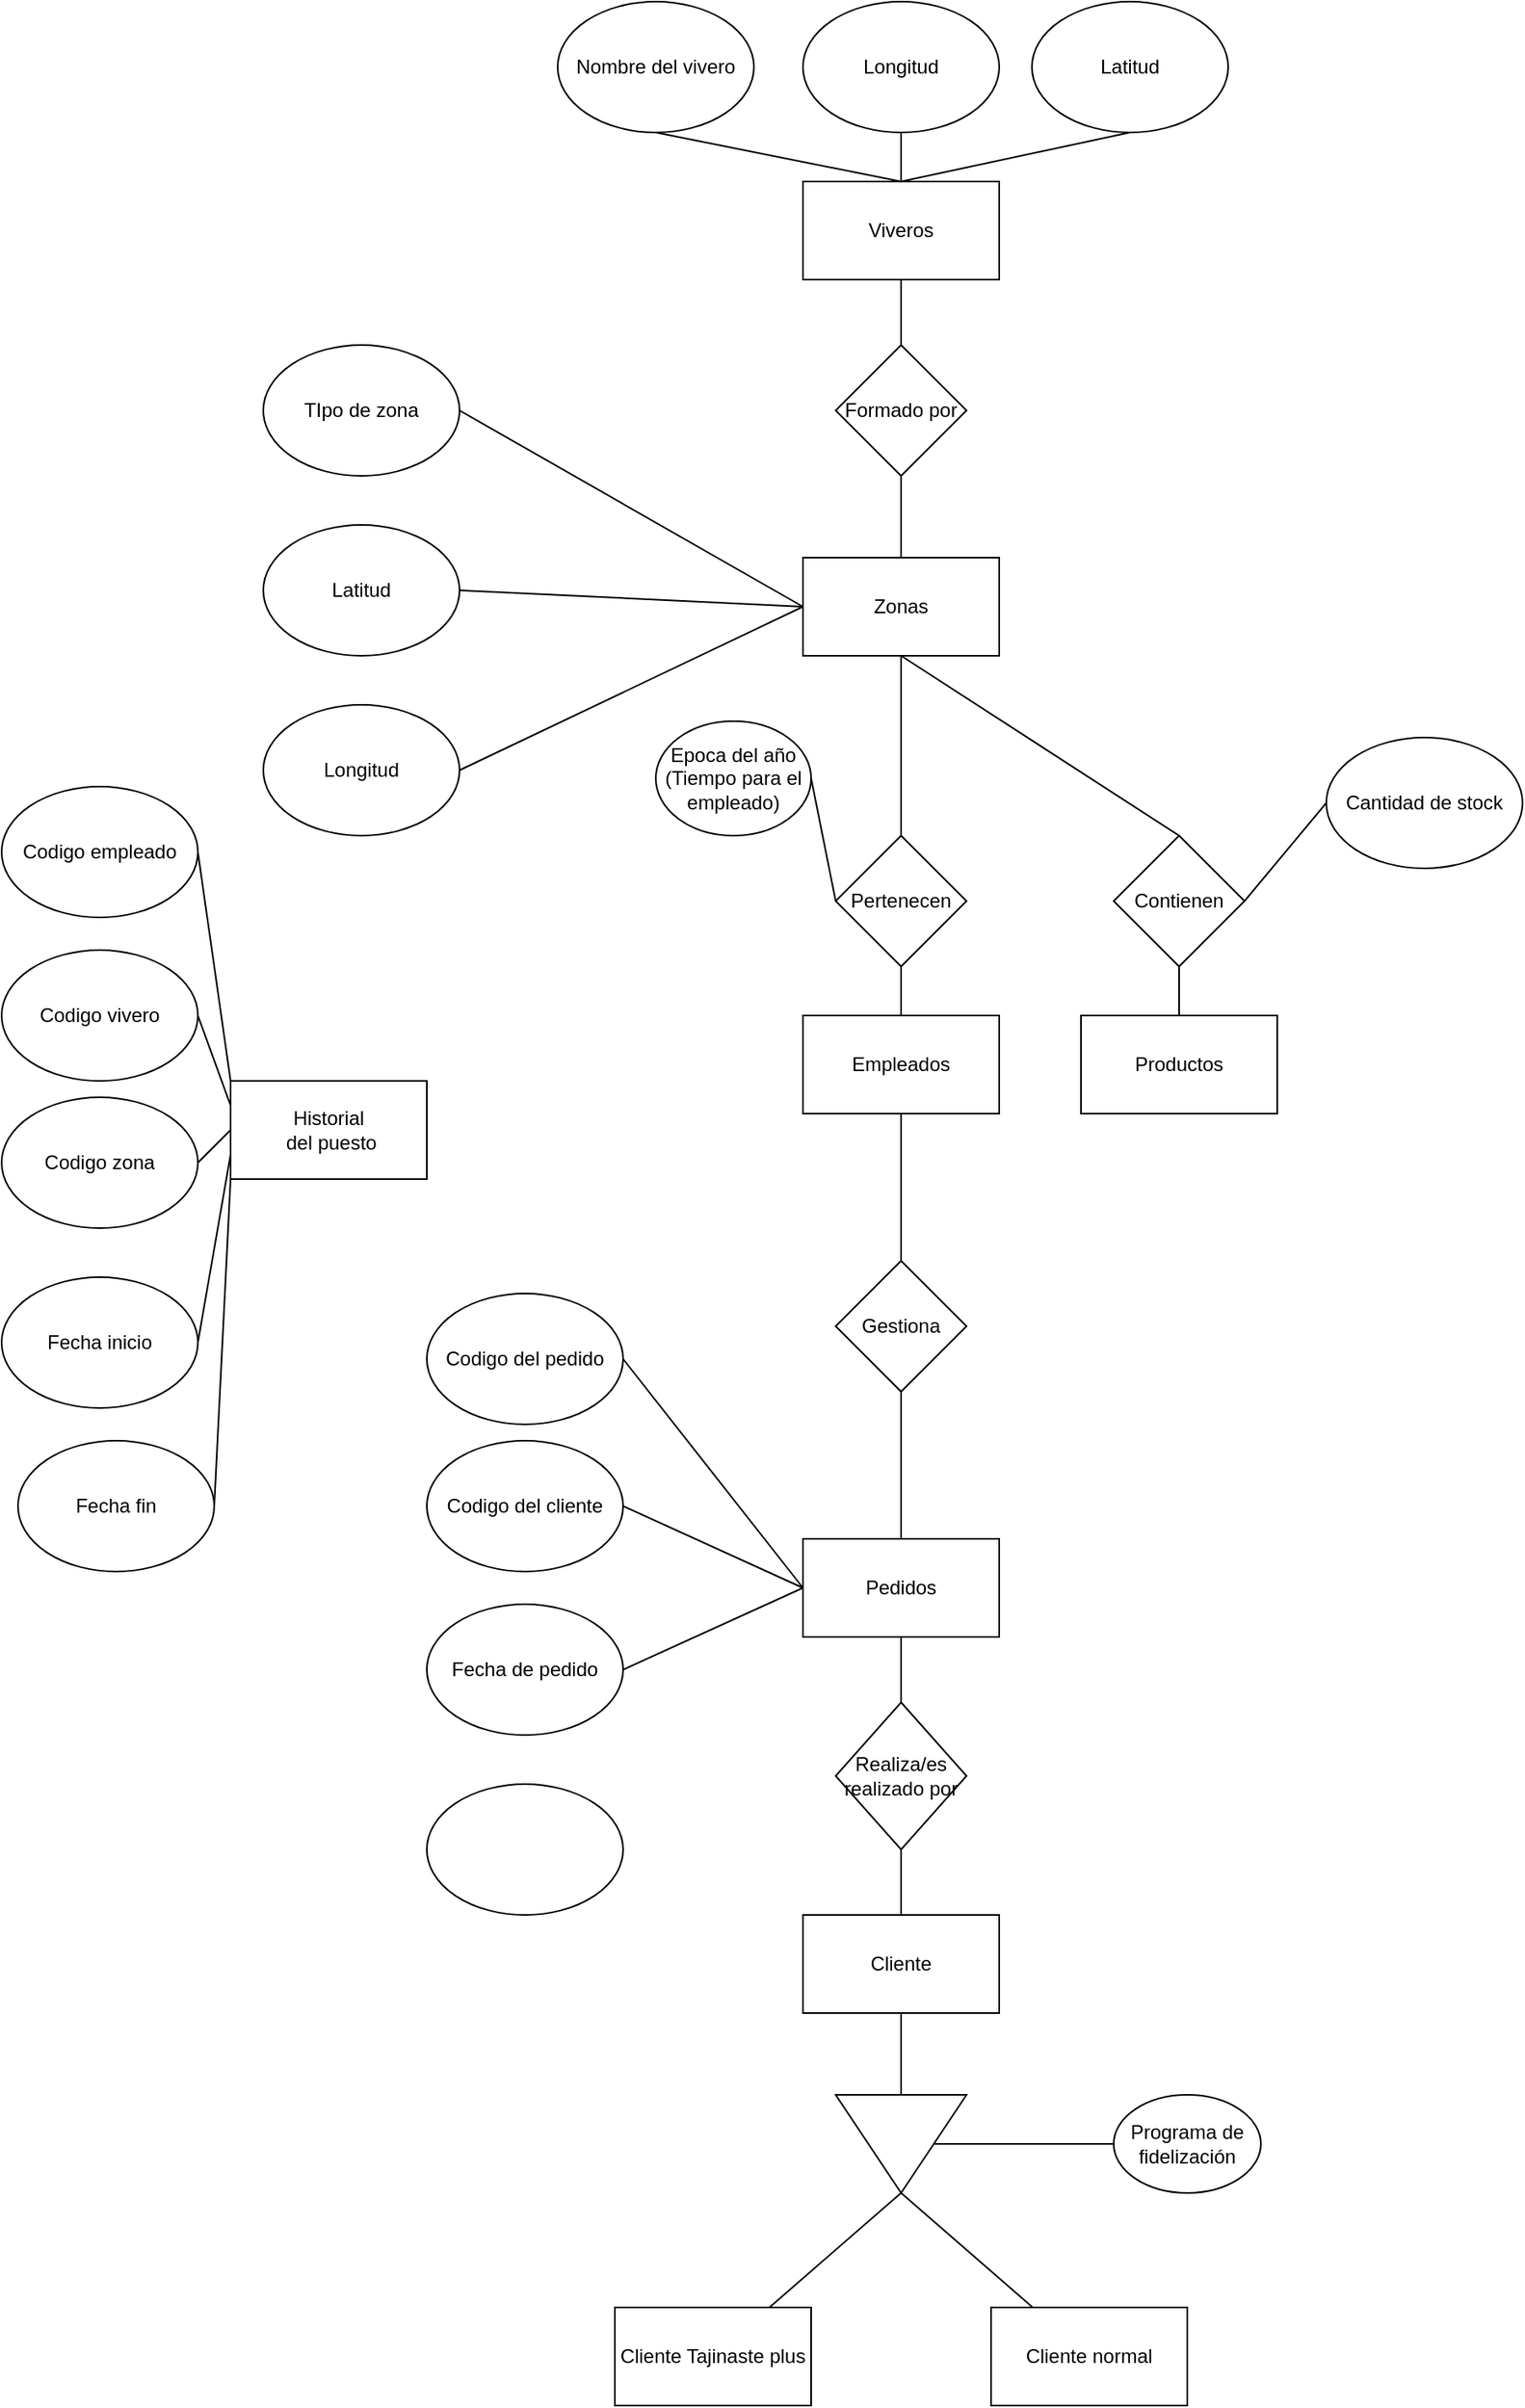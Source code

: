 <mxfile version="24.7.16">
  <diagram name="Página-1" id="WWXiJj1MSgyRQa4lGWCr">
    <mxGraphModel dx="849" dy="3480" grid="1" gridSize="10" guides="1" tooltips="1" connect="1" arrows="1" fold="1" page="1" pageScale="1" pageWidth="1654" pageHeight="2336" math="0" shadow="0">
      <root>
        <mxCell id="0" />
        <mxCell id="1" parent="0" />
        <mxCell id="anIOv-3ZnQQNNAZr-zLw-1" value="&lt;div&gt;Zonas&lt;/div&gt;" style="rounded=0;whiteSpace=wrap;html=1;" vertex="1" parent="1">
          <mxGeometry x="490" y="270" width="120" height="60" as="geometry" />
        </mxCell>
        <mxCell id="anIOv-3ZnQQNNAZr-zLw-2" value="Latitud" style="ellipse;whiteSpace=wrap;html=1;" vertex="1" parent="1">
          <mxGeometry x="160" y="250" width="120" height="80" as="geometry" />
        </mxCell>
        <mxCell id="anIOv-3ZnQQNNAZr-zLw-3" value="Longitud" style="ellipse;whiteSpace=wrap;html=1;" vertex="1" parent="1">
          <mxGeometry x="160" y="360" width="120" height="80" as="geometry" />
        </mxCell>
        <mxCell id="anIOv-3ZnQQNNAZr-zLw-4" value="Empleados" style="rounded=0;whiteSpace=wrap;html=1;" vertex="1" parent="1">
          <mxGeometry x="490" y="550" width="120" height="60" as="geometry" />
        </mxCell>
        <mxCell id="anIOv-3ZnQQNNAZr-zLw-5" value="&lt;div&gt;Pertenecen&lt;/div&gt;" style="rhombus;whiteSpace=wrap;html=1;" vertex="1" parent="1">
          <mxGeometry x="510" y="440" width="80" height="80" as="geometry" />
        </mxCell>
        <mxCell id="anIOv-3ZnQQNNAZr-zLw-6" value="" style="endArrow=none;html=1;rounded=0;entryX=0.5;entryY=1;entryDx=0;entryDy=0;exitX=0.5;exitY=0;exitDx=0;exitDy=0;" edge="1" parent="1" source="anIOv-3ZnQQNNAZr-zLw-5" target="anIOv-3ZnQQNNAZr-zLw-1">
          <mxGeometry width="50" height="50" relative="1" as="geometry">
            <mxPoint x="410" y="500" as="sourcePoint" />
            <mxPoint x="460" y="450" as="targetPoint" />
          </mxGeometry>
        </mxCell>
        <mxCell id="anIOv-3ZnQQNNAZr-zLw-7" value="" style="endArrow=none;html=1;rounded=0;exitX=0.5;exitY=1;exitDx=0;exitDy=0;entryX=0.5;entryY=0;entryDx=0;entryDy=0;" edge="1" parent="1" source="anIOv-3ZnQQNNAZr-zLw-5" target="anIOv-3ZnQQNNAZr-zLw-4">
          <mxGeometry width="50" height="50" relative="1" as="geometry">
            <mxPoint x="410" y="500" as="sourcePoint" />
            <mxPoint x="460" y="450" as="targetPoint" />
          </mxGeometry>
        </mxCell>
        <mxCell id="anIOv-3ZnQQNNAZr-zLw-8" value="Viveros" style="rounded=0;whiteSpace=wrap;html=1;" vertex="1" parent="1">
          <mxGeometry x="490" y="40" width="120" height="60" as="geometry" />
        </mxCell>
        <mxCell id="anIOv-3ZnQQNNAZr-zLw-9" value="Formado por" style="rhombus;whiteSpace=wrap;html=1;" vertex="1" parent="1">
          <mxGeometry x="510" y="140" width="80" height="80" as="geometry" />
        </mxCell>
        <mxCell id="anIOv-3ZnQQNNAZr-zLw-10" value="" style="endArrow=none;html=1;rounded=0;entryX=0.5;entryY=1;entryDx=0;entryDy=0;" edge="1" parent="1" target="anIOv-3ZnQQNNAZr-zLw-8">
          <mxGeometry width="50" height="50" relative="1" as="geometry">
            <mxPoint x="550" y="140" as="sourcePoint" />
            <mxPoint x="600" y="450" as="targetPoint" />
          </mxGeometry>
        </mxCell>
        <mxCell id="anIOv-3ZnQQNNAZr-zLw-11" value="" style="endArrow=none;html=1;rounded=0;entryX=0.5;entryY=0;entryDx=0;entryDy=0;exitX=0.5;exitY=1;exitDx=0;exitDy=0;" edge="1" parent="1" source="anIOv-3ZnQQNNAZr-zLw-9" target="anIOv-3ZnQQNNAZr-zLw-1">
          <mxGeometry width="50" height="50" relative="1" as="geometry">
            <mxPoint x="550" y="500" as="sourcePoint" />
            <mxPoint x="600" y="450" as="targetPoint" />
          </mxGeometry>
        </mxCell>
        <mxCell id="anIOv-3ZnQQNNAZr-zLw-12" value="TIpo de zona" style="ellipse;whiteSpace=wrap;html=1;" vertex="1" parent="1">
          <mxGeometry x="160" y="140" width="120" height="80" as="geometry" />
        </mxCell>
        <mxCell id="anIOv-3ZnQQNNAZr-zLw-13" value="&lt;div&gt;Productos&lt;/div&gt;" style="rounded=0;whiteSpace=wrap;html=1;" vertex="1" parent="1">
          <mxGeometry x="660" y="550" width="120" height="60" as="geometry" />
        </mxCell>
        <mxCell id="anIOv-3ZnQQNNAZr-zLw-14" value="Contienen" style="rhombus;whiteSpace=wrap;html=1;" vertex="1" parent="1">
          <mxGeometry x="680" y="440" width="80" height="80" as="geometry" />
        </mxCell>
        <mxCell id="anIOv-3ZnQQNNAZr-zLw-15" value="" style="endArrow=none;html=1;rounded=0;entryX=0.5;entryY=1;entryDx=0;entryDy=0;exitX=0.5;exitY=0;exitDx=0;exitDy=0;" edge="1" parent="1" source="anIOv-3ZnQQNNAZr-zLw-14" target="anIOv-3ZnQQNNAZr-zLw-1">
          <mxGeometry width="50" height="50" relative="1" as="geometry">
            <mxPoint x="550" y="500" as="sourcePoint" />
            <mxPoint x="600" y="450" as="targetPoint" />
          </mxGeometry>
        </mxCell>
        <mxCell id="anIOv-3ZnQQNNAZr-zLw-16" value="" style="endArrow=none;html=1;rounded=0;exitX=0.5;exitY=1;exitDx=0;exitDy=0;entryX=0.5;entryY=0;entryDx=0;entryDy=0;" edge="1" parent="1" source="anIOv-3ZnQQNNAZr-zLw-14" target="anIOv-3ZnQQNNAZr-zLw-13">
          <mxGeometry width="50" height="50" relative="1" as="geometry">
            <mxPoint x="550" y="500" as="sourcePoint" />
            <mxPoint x="600" y="450" as="targetPoint" />
          </mxGeometry>
        </mxCell>
        <mxCell id="anIOv-3ZnQQNNAZr-zLw-17" value="Cantidad de stock" style="ellipse;whiteSpace=wrap;html=1;" vertex="1" parent="1">
          <mxGeometry x="810" y="380" width="120" height="80" as="geometry" />
        </mxCell>
        <mxCell id="anIOv-3ZnQQNNAZr-zLw-18" value="&lt;div&gt;Cliente&lt;/div&gt;" style="rounded=0;whiteSpace=wrap;html=1;" vertex="1" parent="1">
          <mxGeometry x="490" y="1100" width="120" height="60" as="geometry" />
        </mxCell>
        <mxCell id="anIOv-3ZnQQNNAZr-zLw-20" value="&lt;div&gt;Historial&lt;/div&gt;&lt;div&gt;&amp;nbsp;del puesto&lt;/div&gt;" style="rounded=0;whiteSpace=wrap;html=1;" vertex="1" parent="1">
          <mxGeometry x="140" y="590" width="120" height="60" as="geometry" />
        </mxCell>
        <mxCell id="anIOv-3ZnQQNNAZr-zLw-33" value="Codigo empleado" style="ellipse;whiteSpace=wrap;html=1;" vertex="1" parent="1">
          <mxGeometry y="410" width="120" height="80" as="geometry" />
        </mxCell>
        <mxCell id="anIOv-3ZnQQNNAZr-zLw-34" value="&lt;div&gt;Codigo vivero&lt;/div&gt;" style="ellipse;whiteSpace=wrap;html=1;" vertex="1" parent="1">
          <mxGeometry y="510" width="120" height="80" as="geometry" />
        </mxCell>
        <mxCell id="anIOv-3ZnQQNNAZr-zLw-35" value="Codigo zona" style="ellipse;whiteSpace=wrap;html=1;" vertex="1" parent="1">
          <mxGeometry y="600" width="120" height="80" as="geometry" />
        </mxCell>
        <mxCell id="anIOv-3ZnQQNNAZr-zLw-36" value="&lt;div&gt;Fecha inicio&lt;br&gt;&lt;/div&gt;" style="ellipse;whiteSpace=wrap;html=1;" vertex="1" parent="1">
          <mxGeometry y="710" width="120" height="80" as="geometry" />
        </mxCell>
        <mxCell id="anIOv-3ZnQQNNAZr-zLw-37" value="Fecha fin" style="ellipse;whiteSpace=wrap;html=1;" vertex="1" parent="1">
          <mxGeometry x="10" y="810" width="120" height="80" as="geometry" />
        </mxCell>
        <mxCell id="anIOv-3ZnQQNNAZr-zLw-38" value="" style="endArrow=none;html=1;rounded=0;exitX=1;exitY=0.5;exitDx=0;exitDy=0;entryX=0;entryY=0;entryDx=0;entryDy=0;" edge="1" parent="1" source="anIOv-3ZnQQNNAZr-zLw-33" target="anIOv-3ZnQQNNAZr-zLw-20">
          <mxGeometry width="50" height="50" relative="1" as="geometry">
            <mxPoint x="140" y="580" as="sourcePoint" />
            <mxPoint x="190" y="530" as="targetPoint" />
          </mxGeometry>
        </mxCell>
        <mxCell id="anIOv-3ZnQQNNAZr-zLw-39" value="" style="endArrow=none;html=1;rounded=0;exitX=1;exitY=0.5;exitDx=0;exitDy=0;entryX=0;entryY=0.25;entryDx=0;entryDy=0;" edge="1" parent="1" source="anIOv-3ZnQQNNAZr-zLw-34" target="anIOv-3ZnQQNNAZr-zLw-20">
          <mxGeometry width="50" height="50" relative="1" as="geometry">
            <mxPoint x="120" y="460" as="sourcePoint" />
            <mxPoint x="180" y="560" as="targetPoint" />
          </mxGeometry>
        </mxCell>
        <mxCell id="anIOv-3ZnQQNNAZr-zLw-40" value="" style="endArrow=none;html=1;rounded=0;exitX=1;exitY=0.5;exitDx=0;exitDy=0;entryX=0;entryY=0.5;entryDx=0;entryDy=0;" edge="1" parent="1" source="anIOv-3ZnQQNNAZr-zLw-35" target="anIOv-3ZnQQNNAZr-zLw-20">
          <mxGeometry width="50" height="50" relative="1" as="geometry">
            <mxPoint x="130" y="470" as="sourcePoint" />
            <mxPoint x="190" y="570" as="targetPoint" />
          </mxGeometry>
        </mxCell>
        <mxCell id="anIOv-3ZnQQNNAZr-zLw-41" value="" style="endArrow=none;html=1;rounded=0;exitX=1;exitY=0.5;exitDx=0;exitDy=0;entryX=0;entryY=0.75;entryDx=0;entryDy=0;" edge="1" parent="1" source="anIOv-3ZnQQNNAZr-zLw-36" target="anIOv-3ZnQQNNAZr-zLw-20">
          <mxGeometry width="50" height="50" relative="1" as="geometry">
            <mxPoint x="140" y="480" as="sourcePoint" />
            <mxPoint x="200" y="580" as="targetPoint" />
          </mxGeometry>
        </mxCell>
        <mxCell id="anIOv-3ZnQQNNAZr-zLw-43" value="" style="triangle;whiteSpace=wrap;html=1;direction=south;" vertex="1" parent="1">
          <mxGeometry x="510" y="1210" width="80" height="60" as="geometry" />
        </mxCell>
        <mxCell id="anIOv-3ZnQQNNAZr-zLw-44" value="" style="endArrow=none;html=1;rounded=0;exitX=0.5;exitY=1;exitDx=0;exitDy=0;entryX=0;entryY=0.5;entryDx=0;entryDy=0;" edge="1" parent="1" source="anIOv-3ZnQQNNAZr-zLw-18" target="anIOv-3ZnQQNNAZr-zLw-43">
          <mxGeometry width="50" height="50" relative="1" as="geometry">
            <mxPoint x="545" y="1080" as="sourcePoint" />
            <mxPoint x="595" y="1030" as="targetPoint" />
          </mxGeometry>
        </mxCell>
        <mxCell id="anIOv-3ZnQQNNAZr-zLw-45" value="" style="endArrow=none;html=1;rounded=0;exitX=1;exitY=0.5;exitDx=0;exitDy=0;" edge="1" parent="1" source="anIOv-3ZnQQNNAZr-zLw-43" target="anIOv-3ZnQQNNAZr-zLw-48">
          <mxGeometry width="50" height="50" relative="1" as="geometry">
            <mxPoint x="545" y="1140" as="sourcePoint" />
            <mxPoint x="465" y="1280" as="targetPoint" />
          </mxGeometry>
        </mxCell>
        <mxCell id="anIOv-3ZnQQNNAZr-zLw-46" value="" style="endArrow=none;html=1;rounded=0;exitX=1;exitY=0.5;exitDx=0;exitDy=0;" edge="1" parent="1" source="anIOv-3ZnQQNNAZr-zLw-43" target="anIOv-3ZnQQNNAZr-zLw-47">
          <mxGeometry width="50" height="50" relative="1" as="geometry">
            <mxPoint x="545" y="1140" as="sourcePoint" />
            <mxPoint x="625" y="1270" as="targetPoint" />
          </mxGeometry>
        </mxCell>
        <mxCell id="anIOv-3ZnQQNNAZr-zLw-47" value="Cliente normal" style="rounded=0;whiteSpace=wrap;html=1;" vertex="1" parent="1">
          <mxGeometry x="605" y="1340" width="120" height="60" as="geometry" />
        </mxCell>
        <mxCell id="anIOv-3ZnQQNNAZr-zLw-48" value="Cliente Tajinaste plus" style="rounded=0;whiteSpace=wrap;html=1;" vertex="1" parent="1">
          <mxGeometry x="375" y="1340" width="120" height="60" as="geometry" />
        </mxCell>
        <mxCell id="anIOv-3ZnQQNNAZr-zLw-49" value="Gestiona" style="rhombus;whiteSpace=wrap;html=1;" vertex="1" parent="1">
          <mxGeometry x="510" y="700" width="80" height="80" as="geometry" />
        </mxCell>
        <mxCell id="anIOv-3ZnQQNNAZr-zLw-50" value="" style="endArrow=none;html=1;rounded=0;exitX=0.5;exitY=1;exitDx=0;exitDy=0;entryX=0.5;entryY=0;entryDx=0;entryDy=0;" edge="1" parent="1" source="anIOv-3ZnQQNNAZr-zLw-4" target="anIOv-3ZnQQNNAZr-zLw-49">
          <mxGeometry width="50" height="50" relative="1" as="geometry">
            <mxPoint x="550" y="910" as="sourcePoint" />
            <mxPoint x="600" y="860" as="targetPoint" />
          </mxGeometry>
        </mxCell>
        <mxCell id="anIOv-3ZnQQNNAZr-zLw-51" value="&lt;div&gt;Pedidos&lt;/div&gt;" style="rounded=0;whiteSpace=wrap;html=1;" vertex="1" parent="1">
          <mxGeometry x="490" y="870" width="120" height="60" as="geometry" />
        </mxCell>
        <mxCell id="anIOv-3ZnQQNNAZr-zLw-52" value="" style="endArrow=none;html=1;rounded=0;exitX=0.5;exitY=1;exitDx=0;exitDy=0;entryX=0.5;entryY=0;entryDx=0;entryDy=0;" edge="1" parent="1" source="anIOv-3ZnQQNNAZr-zLw-49" target="anIOv-3ZnQQNNAZr-zLw-51">
          <mxGeometry width="50" height="50" relative="1" as="geometry">
            <mxPoint x="550" y="910" as="sourcePoint" />
            <mxPoint x="600" y="860" as="targetPoint" />
          </mxGeometry>
        </mxCell>
        <mxCell id="anIOv-3ZnQQNNAZr-zLw-53" value="Realiza/es realizado por" style="rhombus;whiteSpace=wrap;html=1;" vertex="1" parent="1">
          <mxGeometry x="510" y="970" width="80" height="90" as="geometry" />
        </mxCell>
        <mxCell id="anIOv-3ZnQQNNAZr-zLw-54" value="" style="endArrow=none;html=1;rounded=0;exitX=0.5;exitY=1;exitDx=0;exitDy=0;" edge="1" parent="1" source="anIOv-3ZnQQNNAZr-zLw-51" target="anIOv-3ZnQQNNAZr-zLw-53">
          <mxGeometry width="50" height="50" relative="1" as="geometry">
            <mxPoint x="550" y="1010" as="sourcePoint" />
            <mxPoint x="600" y="960" as="targetPoint" />
          </mxGeometry>
        </mxCell>
        <mxCell id="anIOv-3ZnQQNNAZr-zLw-55" value="" style="endArrow=none;html=1;rounded=0;exitX=0.5;exitY=1;exitDx=0;exitDy=0;entryX=0.5;entryY=0;entryDx=0;entryDy=0;" edge="1" parent="1" source="anIOv-3ZnQQNNAZr-zLw-53" target="anIOv-3ZnQQNNAZr-zLw-18">
          <mxGeometry width="50" height="50" relative="1" as="geometry">
            <mxPoint x="550" y="1010" as="sourcePoint" />
            <mxPoint x="600" y="960" as="targetPoint" />
          </mxGeometry>
        </mxCell>
        <mxCell id="anIOv-3ZnQQNNAZr-zLw-57" value="" style="endArrow=none;html=1;rounded=0;exitX=1;exitY=0.5;exitDx=0;exitDy=0;entryX=0;entryY=0.5;entryDx=0;entryDy=0;" edge="1" parent="1" source="anIOv-3ZnQQNNAZr-zLw-12" target="anIOv-3ZnQQNNAZr-zLw-1">
          <mxGeometry width="50" height="50" relative="1" as="geometry">
            <mxPoint x="420" y="470" as="sourcePoint" />
            <mxPoint x="470" y="420" as="targetPoint" />
          </mxGeometry>
        </mxCell>
        <mxCell id="anIOv-3ZnQQNNAZr-zLw-58" value="" style="endArrow=none;html=1;rounded=0;exitX=1;exitY=0.5;exitDx=0;exitDy=0;entryX=0;entryY=0.5;entryDx=0;entryDy=0;" edge="1" parent="1" source="anIOv-3ZnQQNNAZr-zLw-2" target="anIOv-3ZnQQNNAZr-zLw-1">
          <mxGeometry width="50" height="50" relative="1" as="geometry">
            <mxPoint x="420" y="470" as="sourcePoint" />
            <mxPoint x="470" y="420" as="targetPoint" />
          </mxGeometry>
        </mxCell>
        <mxCell id="anIOv-3ZnQQNNAZr-zLw-59" value="" style="endArrow=none;html=1;rounded=0;exitX=1;exitY=0.5;exitDx=0;exitDy=0;entryX=0;entryY=0.5;entryDx=0;entryDy=0;" edge="1" parent="1" source="anIOv-3ZnQQNNAZr-zLw-3" target="anIOv-3ZnQQNNAZr-zLw-1">
          <mxGeometry width="50" height="50" relative="1" as="geometry">
            <mxPoint x="420" y="470" as="sourcePoint" />
            <mxPoint x="470" y="420" as="targetPoint" />
          </mxGeometry>
        </mxCell>
        <mxCell id="anIOv-3ZnQQNNAZr-zLw-60" value="Latitud" style="ellipse;whiteSpace=wrap;html=1;" vertex="1" parent="1">
          <mxGeometry x="630" y="-70" width="120" height="80" as="geometry" />
        </mxCell>
        <mxCell id="anIOv-3ZnQQNNAZr-zLw-61" value="Longitud" style="ellipse;whiteSpace=wrap;html=1;" vertex="1" parent="1">
          <mxGeometry x="490" y="-70" width="120" height="80" as="geometry" />
        </mxCell>
        <mxCell id="anIOv-3ZnQQNNAZr-zLw-62" value="" style="endArrow=none;html=1;rounded=0;exitX=0.5;exitY=1;exitDx=0;exitDy=0;entryX=0.5;entryY=0;entryDx=0;entryDy=0;" edge="1" parent="1" source="anIOv-3ZnQQNNAZr-zLw-61" target="anIOv-3ZnQQNNAZr-zLw-8">
          <mxGeometry width="50" height="50" relative="1" as="geometry">
            <mxPoint x="530" y="400" as="sourcePoint" />
            <mxPoint x="580" y="350" as="targetPoint" />
          </mxGeometry>
        </mxCell>
        <mxCell id="anIOv-3ZnQQNNAZr-zLw-63" value="" style="endArrow=none;html=1;rounded=0;exitX=0.5;exitY=1;exitDx=0;exitDy=0;entryX=0.5;entryY=0;entryDx=0;entryDy=0;" edge="1" parent="1" source="anIOv-3ZnQQNNAZr-zLw-60" target="anIOv-3ZnQQNNAZr-zLw-8">
          <mxGeometry width="50" height="50" relative="1" as="geometry">
            <mxPoint x="560" y="20" as="sourcePoint" />
            <mxPoint x="560" y="50" as="targetPoint" />
          </mxGeometry>
        </mxCell>
        <mxCell id="anIOv-3ZnQQNNAZr-zLw-64" value="&lt;div&gt;Nombre del vivero&lt;/div&gt;" style="ellipse;whiteSpace=wrap;html=1;" vertex="1" parent="1">
          <mxGeometry x="340" y="-70" width="120" height="80" as="geometry" />
        </mxCell>
        <mxCell id="anIOv-3ZnQQNNAZr-zLw-65" value="" style="endArrow=none;html=1;rounded=0;exitX=0.5;exitY=1;exitDx=0;exitDy=0;entryX=0.5;entryY=0;entryDx=0;entryDy=0;" edge="1" parent="1" source="anIOv-3ZnQQNNAZr-zLw-64" target="anIOv-3ZnQQNNAZr-zLw-8">
          <mxGeometry width="50" height="50" relative="1" as="geometry">
            <mxPoint x="560" y="20" as="sourcePoint" />
            <mxPoint x="560" y="50" as="targetPoint" />
          </mxGeometry>
        </mxCell>
        <mxCell id="anIOv-3ZnQQNNAZr-zLw-66" value="Programa de fidelización " style="ellipse;whiteSpace=wrap;html=1;" vertex="1" parent="1">
          <mxGeometry x="680" y="1210" width="90" height="60" as="geometry" />
        </mxCell>
        <mxCell id="anIOv-3ZnQQNNAZr-zLw-67" value="" style="endArrow=none;html=1;rounded=0;exitX=0.5;exitY=0;exitDx=0;exitDy=0;entryX=0;entryY=0.5;entryDx=0;entryDy=0;" edge="1" parent="1" source="anIOv-3ZnQQNNAZr-zLw-43" target="anIOv-3ZnQQNNAZr-zLw-66">
          <mxGeometry width="50" height="50" relative="1" as="geometry">
            <mxPoint x="530" y="970" as="sourcePoint" />
            <mxPoint x="580" y="920" as="targetPoint" />
          </mxGeometry>
        </mxCell>
        <mxCell id="anIOv-3ZnQQNNAZr-zLw-68" value="" style="endArrow=none;html=1;rounded=0;entryX=0;entryY=0.5;entryDx=0;entryDy=0;" edge="1" parent="1" target="anIOv-3ZnQQNNAZr-zLw-17">
          <mxGeometry width="50" height="50" relative="1" as="geometry">
            <mxPoint x="760" y="480" as="sourcePoint" />
            <mxPoint x="580" y="640" as="targetPoint" />
          </mxGeometry>
        </mxCell>
        <mxCell id="anIOv-3ZnQQNNAZr-zLw-69" value="Codigo del pedido" style="ellipse;whiteSpace=wrap;html=1;" vertex="1" parent="1">
          <mxGeometry x="260" y="720" width="120" height="80" as="geometry" />
        </mxCell>
        <mxCell id="anIOv-3ZnQQNNAZr-zLw-70" value="Codigo del cliente" style="ellipse;whiteSpace=wrap;html=1;" vertex="1" parent="1">
          <mxGeometry x="260" y="810" width="120" height="80" as="geometry" />
        </mxCell>
        <mxCell id="anIOv-3ZnQQNNAZr-zLw-71" value="Fecha de pedido" style="ellipse;whiteSpace=wrap;html=1;" vertex="1" parent="1">
          <mxGeometry x="260" y="910" width="120" height="80" as="geometry" />
        </mxCell>
        <mxCell id="anIOv-3ZnQQNNAZr-zLw-72" value="" style="ellipse;whiteSpace=wrap;html=1;" vertex="1" parent="1">
          <mxGeometry x="260" y="1020" width="120" height="80" as="geometry" />
        </mxCell>
        <mxCell id="anIOv-3ZnQQNNAZr-zLw-73" value="" style="endArrow=none;html=1;rounded=0;exitX=1;exitY=0.5;exitDx=0;exitDy=0;entryX=0;entryY=0.5;entryDx=0;entryDy=0;" edge="1" parent="1" source="anIOv-3ZnQQNNAZr-zLw-69" target="anIOv-3ZnQQNNAZr-zLw-51">
          <mxGeometry width="50" height="50" relative="1" as="geometry">
            <mxPoint x="530" y="970" as="sourcePoint" />
            <mxPoint x="580" y="920" as="targetPoint" />
          </mxGeometry>
        </mxCell>
        <mxCell id="anIOv-3ZnQQNNAZr-zLw-74" value="" style="endArrow=none;html=1;rounded=0;exitX=1;exitY=0.5;exitDx=0;exitDy=0;entryX=0;entryY=0.5;entryDx=0;entryDy=0;" edge="1" parent="1" source="anIOv-3ZnQQNNAZr-zLw-70" target="anIOv-3ZnQQNNAZr-zLw-51">
          <mxGeometry width="50" height="50" relative="1" as="geometry">
            <mxPoint x="390" y="770" as="sourcePoint" />
            <mxPoint x="500" y="910" as="targetPoint" />
          </mxGeometry>
        </mxCell>
        <mxCell id="anIOv-3ZnQQNNAZr-zLw-75" value="" style="endArrow=none;html=1;rounded=0;exitX=1;exitY=0.5;exitDx=0;exitDy=0;entryX=0;entryY=0.5;entryDx=0;entryDy=0;" edge="1" parent="1" source="anIOv-3ZnQQNNAZr-zLw-71" target="anIOv-3ZnQQNNAZr-zLw-51">
          <mxGeometry width="50" height="50" relative="1" as="geometry">
            <mxPoint x="390" y="860" as="sourcePoint" />
            <mxPoint x="500" y="910" as="targetPoint" />
          </mxGeometry>
        </mxCell>
        <mxCell id="anIOv-3ZnQQNNAZr-zLw-77" value="" style="endArrow=none;html=1;rounded=0;exitX=1;exitY=0.5;exitDx=0;exitDy=0;entryX=0;entryY=1;entryDx=0;entryDy=0;" edge="1" parent="1" source="anIOv-3ZnQQNNAZr-zLw-37" target="anIOv-3ZnQQNNAZr-zLw-20">
          <mxGeometry width="50" height="50" relative="1" as="geometry">
            <mxPoint x="130" y="760" as="sourcePoint" />
            <mxPoint x="190" y="605" as="targetPoint" />
          </mxGeometry>
        </mxCell>
        <mxCell id="anIOv-3ZnQQNNAZr-zLw-78" value="&lt;div&gt;Epoca del año&lt;br&gt;(Tiempo para el empleado)&lt;br&gt;&lt;/div&gt;" style="ellipse;whiteSpace=wrap;html=1;" vertex="1" parent="1">
          <mxGeometry x="400" y="370" width="95" height="70" as="geometry" />
        </mxCell>
        <mxCell id="anIOv-3ZnQQNNAZr-zLw-79" value="" style="endArrow=none;html=1;rounded=0;exitX=0;exitY=0.5;exitDx=0;exitDy=0;entryX=1;entryY=0.5;entryDx=0;entryDy=0;" edge="1" parent="1" source="anIOv-3ZnQQNNAZr-zLw-5" target="anIOv-3ZnQQNNAZr-zLw-78">
          <mxGeometry width="50" height="50" relative="1" as="geometry">
            <mxPoint x="410" y="540" as="sourcePoint" />
            <mxPoint x="460" y="490" as="targetPoint" />
          </mxGeometry>
        </mxCell>
      </root>
    </mxGraphModel>
  </diagram>
</mxfile>
